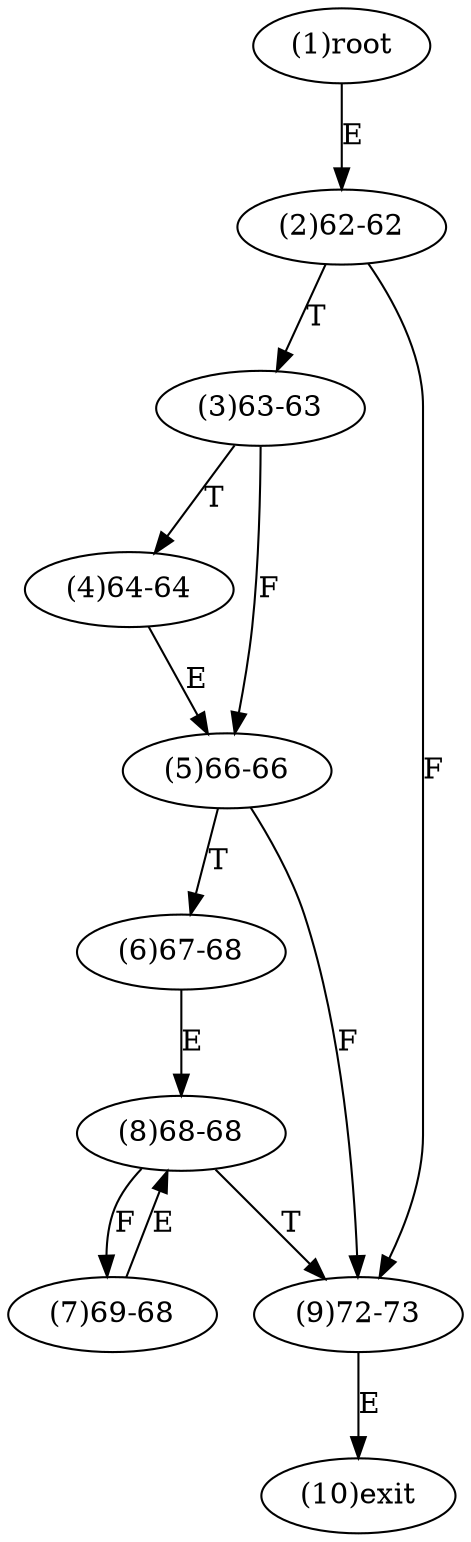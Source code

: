 digraph "" { 
1[ label="(1)root"];
2[ label="(2)62-62"];
3[ label="(3)63-63"];
4[ label="(4)64-64"];
5[ label="(5)66-66"];
6[ label="(6)67-68"];
7[ label="(7)69-68"];
8[ label="(8)68-68"];
9[ label="(9)72-73"];
10[ label="(10)exit"];
1->2[ label="E"];
2->9[ label="F"];
2->3[ label="T"];
3->5[ label="F"];
3->4[ label="T"];
4->5[ label="E"];
5->9[ label="F"];
5->6[ label="T"];
6->8[ label="E"];
7->8[ label="E"];
8->7[ label="F"];
8->9[ label="T"];
9->10[ label="E"];
}